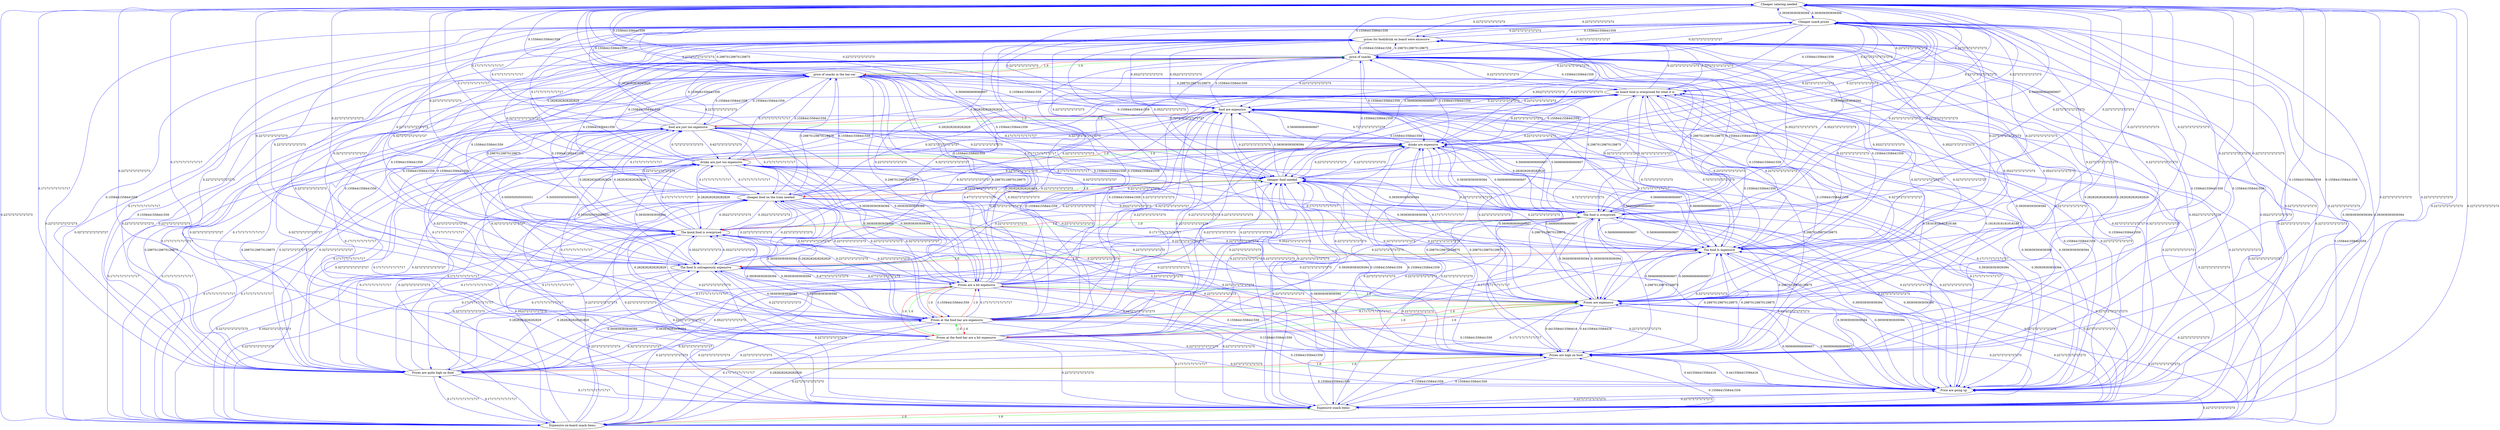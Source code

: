 digraph rawGraph {
"Cheaper catering needed";"Cheaper snack prices";"Expensive on-board snack items";"Expensive snack items";"Price are going up";"Prices are quite high on food";"Prices are high on food";"Prices at the food bar are a bit expensive";"Prices at the food bar are expensive";"Prices are expensive";"Prices are a bit expensive";"The food Is outrageously expensive";"The food Is expensive";"The kiosk food is overpriced";"The food is overpriced";"cheaper food on the train needed";"cheaper food needed";"drinks are just too expensive";"drinks are expensive";"food are just too expensive";"food are expensive";"on board food is overpriced for what it is";"price of snacks in the bar-car";"price of snacks";"prices for food/drink on board were excessive";"Cheaper snack prices" -> "Cheaper catering needed" [label=0.393939393939394] [color=blue]
"Cheaper catering needed" -> "Cheaper snack prices" [label=0.393939393939394] [color=blue]
"Expensive on-board snack items" -> "Expensive snack items" [label=1.0] [color=green]
"Expensive snack items" -> "Expensive on-board snack items" [label=1.0] [color=red]
"Cheaper catering needed" -> "Expensive snack items" [label=0.2272727272727273] [color=blue]
"Expensive snack items" -> "Cheaper catering needed" [label=0.2272727272727273] [color=blue]
"Expensive snack items" -> "Cheaper snack prices" [label=0.393939393939394] [color=blue]
"Cheaper snack prices" -> "Expensive snack items" [label=0.393939393939394] [color=blue]
"Expensive on-board snack items" -> "Cheaper catering needed" [label=0.2272727272727273] [color=blue]
"Expensive on-board snack items" -> "Cheaper snack prices" [label=0.2272727272727273] [color=blue]
"Price are going up" -> "Expensive snack items" [label=0.2272727272727273] [color=blue]
"Expensive snack items" -> "Price are going up" [label=0.2272727272727273] [color=blue]
"Cheaper catering needed" -> "Price are going up" [label=0.2272727272727273] [color=blue]
"Price are going up" -> "Cheaper catering needed" [label=0.2272727272727273] [color=blue]
"Price are going up" -> "Cheaper snack prices" [label=0.2272727272727273] [color=blue]
"Cheaper snack prices" -> "Price are going up" [label=0.2272727272727273] [color=blue]
"Expensive on-board snack items" -> "Price are going up" [label=0.2272727272727273] [color=blue]
"Prices are quite high on food" -> "Prices are high on food" [label=1.0] [color=green]
"Prices are high on food" -> "Prices are quite high on food" [label=1.0] [color=red]
"Prices are high on food" -> "Expensive snack items" [label=0.1558441558441559] [color=blue]
"Expensive snack items" -> "Prices are high on food" [label=0.1558441558441559] [color=blue]
"Expensive on-board snack items" -> "Prices are quite high on food" [label=0.1717171717171717] [color=blue]
"Prices are quite high on food" -> "Expensive on-board snack items" [label=0.1717171717171717] [color=blue]
"Cheaper catering needed" -> "Prices are high on food" [label=0.1558441558441559] [color=blue]
"Prices are high on food" -> "Cheaper catering needed" [label=0.1558441558441559] [color=blue]
"Price are going up" -> "Prices are high on food" [label=0.4415584415584416] [color=blue]
"Prices are high on food" -> "Price are going up" [label=0.4415584415584416] [color=blue]
"Prices are high on food" -> "Cheaper snack prices" [label=0.1558441558441559] [color=blue]
"Cheaper snack prices" -> "Prices are high on food" [label=0.1558441558441559] [color=blue]
"Expensive on-board snack items" -> "Prices are high on food" [label=0.1558441558441559] [color=blue]
"Prices are quite high on food" -> "Expensive snack items" [label=0.1717171717171717] [color=blue]
"Prices are quite high on food" -> "Cheaper catering needed" [label=0.1717171717171717] [color=blue]
"Prices are quite high on food" -> "Cheaper snack prices" [label=0.1558441558441559] [color=blue]
"Prices are quite high on food" -> "Price are going up" [label=0.1558441558441559] [color=blue]
"Prices at the food bar are a bit expensive" -> "Prices at the food bar are expensive" [label=1.0] [color=green]
"Prices at the food bar are expensive" -> "Prices are expensive" [label=1.0] [color=green]
"Prices at the food bar are a bit expensive" -> "Prices are a bit expensive" [label=1.0] [color=green]
"Prices are a bit expensive" -> "Prices are expensive" [label=1.0] [color=green]
"Prices at the food bar are a bit expensive" -> "Prices are expensive" [label=1.0] [color=green]
"Prices at the food bar are expensive" -> "Prices at the food bar are a bit expensive" [label=1.0] [color=red]
"Prices at the food bar are expensive" -> "Prices are a bit expensive" [label=1.0] [color=red]
"Prices are expensive" -> "Prices at the food bar are a bit expensive" [label=1.0] [color=red]
"Prices are expensive" -> "Prices at the food bar are expensive" [label=1.0] [color=red]
"Prices are expensive" -> "Prices are a bit expensive" [label=1.0] [color=red]
"Prices are a bit expensive" -> "Prices at the food bar are a bit expensive" [label=1.0] [color=red]
"Prices are a bit expensive" -> "Prices at the food bar are expensive" [label=1.0] [color=red]
"Prices are expensive" -> "Expensive snack items" [label=0.2272727272727273] [color=blue]
"Expensive snack items" -> "Prices are expensive" [label=0.2272727272727273] [color=blue]
"Expensive on-board snack items" -> "Prices are a bit expensive" [label=0.2272727272727273] [color=blue]
"Expensive on-board snack items" -> "Prices at the food bar are expensive" [label=0.2828282828282829] [color=blue]
"Prices are a bit expensive" -> "Expensive on-board snack items" [label=0.2272727272727273] [color=blue]
"Prices at the food bar are expensive" -> "Expensive on-board snack items" [label=0.1717171717171717] [color=blue]
"Cheaper catering needed" -> "Prices are expensive" [label=0.2272727272727273] [color=blue]
"Prices are expensive" -> "Cheaper catering needed" [label=0.2272727272727273] [color=blue]
"Prices are expensive" -> "Prices are high on food" [label=0.4415584415584416] [color=blue]
"Prices are high on food" -> "Prices are expensive" [label=0.4415584415584416] [color=blue]
"Prices are quite high on food" -> "Prices are a bit expensive" [label=0.393939393939394] [color=blue]
"Prices are quite high on food" -> "Prices at the food bar are expensive" [label=0.32727272727272727] [color=blue]
"Prices are a bit expensive" -> "Prices are quite high on food" [label=0.393939393939394] [color=blue]
"Prices at the food bar are expensive" -> "Prices are quite high on food" [label=0.32727272727272727] [color=blue]
"Prices are expensive" -> "Price are going up" [label=0.5606060606060607] [color=blue]
"Price are going up" -> "Prices are expensive" [label=0.5606060606060607] [color=blue]
"Prices are expensive" -> "Cheaper snack prices" [label=0.2272727272727273] [color=blue]
"Cheaper snack prices" -> "Prices are expensive" [label=0.2272727272727273] [color=blue]
"Expensive on-board snack items" -> "Prices are expensive" [label=0.2272727272727273] [color=blue]
"Prices are quite high on food" -> "Prices are expensive" [label=0.1717171717171717] [color=blue]
"Prices at the food bar are a bit expensive" -> "Expensive snack items" [label=0.2272727272727273] [color=blue]
"Prices at the food bar are a bit expensive" -> "Cheaper catering needed" [label=0.2272727272727273] [color=blue]
"Prices at the food bar are a bit expensive" -> "Expensive on-board snack items" [label=0.2272727272727273] [color=blue]
"Prices at the food bar are a bit expensive" -> "Prices are high on food" [label=0.2272727272727273] [color=blue]
"Prices at the food bar are a bit expensive" -> "Price are going up" [label=0.2272727272727273] [color=blue]
"Prices at the food bar are a bit expensive" -> "Cheaper snack prices" [label=0.2272727272727273] [color=blue]
"Prices at the food bar are a bit expensive" -> "Prices are quite high on food" [label=0.2272727272727273] [color=blue]
"Prices at the food bar are expensive" -> "Expensive snack items" [label=0.1717171717171717] [color=blue]
"Prices at the food bar are expensive" -> "Prices are a bit expensive" [label=0.1717171717171717] [color=blue]
"Prices at the food bar are expensive" -> "Cheaper catering needed" [label=0.1717171717171717] [color=blue]
"Prices at the food bar are expensive" -> "Prices are high on food" [label=0.1558441558441559] [color=blue]
"Prices at the food bar are expensive" -> "Cheaper snack prices" [label=0.1558441558441559] [color=blue]
"Prices at the food bar are expensive" -> "Price are going up" [label=0.1558441558441559] [color=blue]
"Prices are a bit expensive" -> "Expensive snack items" [label=0.2272727272727273] [color=blue]
"Prices are a bit expensive" -> "Cheaper catering needed" [label=0.2272727272727273] [color=blue]
"Prices are a bit expensive" -> "Prices are high on food" [label=0.1558441558441559] [color=blue]
"Prices are a bit expensive" -> "Cheaper snack prices" [label=0.1558441558441559] [color=blue]
"Prices are a bit expensive" -> "Price are going up" [label=0.1558441558441559] [color=blue]
"Prices are a bit expensive" -> "Prices at the food bar are expensive" [label=0.1558441558441559] [color=blue]
"The food Is outrageously expensive" -> "The food Is expensive" [label=1.0] [color=green]
"The food Is expensive" -> "The food Is outrageously expensive" [label=1.0] [color=red]
"The food Is expensive" -> "Expensive snack items" [label=0.2272727272727273] [color=blue]
"Expensive snack items" -> "The food Is expensive" [label=0.2272727272727273] [color=blue]
"Expensive on-board snack items" -> "The food Is outrageously expensive" [label=0.2272727272727273] [color=blue]
"The food Is outrageously expensive" -> "Expensive on-board snack items" [label=0.2272727272727273] [color=blue]
"Cheaper catering needed" -> "The food Is expensive" [label=0.2272727272727273] [color=blue]
"The food Is expensive" -> "Cheaper catering needed" [label=0.2272727272727273] [color=blue]
"Prices are expensive" -> "The food Is expensive" [label=0.5606060606060607] [color=blue]
"The food Is expensive" -> "Prices are expensive" [label=0.5606060606060607] [color=blue]
"Prices are a bit expensive" -> "The food Is outrageously expensive" [label=0.4772727272727273] [color=blue]
"Prices at the food bar are expensive" -> "The food Is outrageously expensive" [label=0.393939393939394] [color=blue]
"The food Is outrageously expensive" -> "Prices are a bit expensive" [label=0.4772727272727273] [color=blue]
"The food Is outrageously expensive" -> "Prices at the food bar are expensive" [label=0.393939393939394] [color=blue]
"Prices are high on food" -> "The food Is expensive" [label=0.29870129870129875] [color=blue]
"The food Is expensive" -> "Prices are high on food" [label=0.29870129870129875] [color=blue]
"Prices are quite high on food" -> "The food Is outrageously expensive" [label=0.2828282828282829] [color=blue]
"The food Is outrageously expensive" -> "Prices are quite high on food" [label=0.2828282828282829] [color=blue]
"The food Is expensive" -> "Price are going up" [label=0.393939393939394] [color=blue]
"Price are going up" -> "The food Is expensive" [label=0.393939393939394] [color=blue]
"Cheaper snack prices" -> "The food Is expensive" [label=0.2272727272727273] [color=blue]
"The food Is expensive" -> "Cheaper snack prices" [label=0.2272727272727273] [color=blue]
"Expensive on-board snack items" -> "The food Is expensive" [label=0.2272727272727273] [color=blue]
"Prices are quite high on food" -> "The food Is expensive" [label=0.1717171717171717] [color=blue]
"Prices at the food bar are a bit expensive" -> "The food Is outrageously expensive" [label=0.2272727272727273] [color=blue]
"Prices at the food bar are a bit expensive" -> "The food Is expensive" [label=0.2272727272727273] [color=blue]
"Prices at the food bar are expensive" -> "The food Is expensive" [label=0.1717171717171717] [color=blue]
"Prices are a bit expensive" -> "The food Is expensive" [label=0.2272727272727273] [color=blue]
"The food Is outrageously expensive" -> "Expensive snack items" [label=0.2272727272727273] [color=blue]
"The food Is outrageously expensive" -> "Cheaper catering needed" [label=0.2272727272727273] [color=blue]
"The food Is outrageously expensive" -> "Prices are expensive" [label=0.2272727272727273] [color=blue]
"The food Is outrageously expensive" -> "Prices are high on food" [label=0.2272727272727273] [color=blue]
"The food Is outrageously expensive" -> "Price are going up" [label=0.2272727272727273] [color=blue]
"The food Is outrageously expensive" -> "Cheaper snack prices" [label=0.2272727272727273] [color=blue]
"The kiosk food is overpriced" -> "The food is overpriced" [label=1.0] [color=green]
"The food is overpriced" -> "The kiosk food is overpriced" [label=1.0] [color=red]
"Expensive snack items" -> "The food is overpriced" [label=0.2272727272727273] [color=blue]
"The food is overpriced" -> "Expensive snack items" [label=0.2272727272727273] [color=blue]
"Expensive on-board snack items" -> "The kiosk food is overpriced" [label=0.3522727272727273] [color=blue]
"The kiosk food is overpriced" -> "Expensive on-board snack items" [label=0.2272727272727273] [color=blue]
"The food is overpriced" -> "The food Is expensive" [label=0.5606060606060607] [color=blue]
"The food Is expensive" -> "The food is overpriced" [label=0.5606060606060607] [color=blue]
"The food Is outrageously expensive" -> "The kiosk food is overpriced" [label=0.3522727272727273] [color=blue]
"The kiosk food is overpriced" -> "The food Is outrageously expensive" [label=0.3522727272727273] [color=blue]
"The food is overpriced" -> "Cheaper catering needed" [label=0.2272727272727273] [color=blue]
"Cheaper catering needed" -> "The food is overpriced" [label=0.2272727272727273] [color=blue]
"The food is overpriced" -> "Prices are expensive" [label=0.393939393939394] [color=blue]
"Prices are expensive" -> "The food is overpriced" [label=0.393939393939394] [color=blue]
"Prices are a bit expensive" -> "The kiosk food is overpriced" [label=0.2272727272727273] [color=blue]
"Prices at the food bar are expensive" -> "The kiosk food is overpriced" [label=0.393939393939394] [color=blue]
"The kiosk food is overpriced" -> "Prices are a bit expensive" [label=0.2272727272727273] [color=blue]
"The kiosk food is overpriced" -> "Prices at the food bar are expensive" [label=0.393939393939394] [color=blue]
"The food is overpriced" -> "Prices are high on food" [label=0.29870129870129875] [color=blue]
"Prices are high on food" -> "The food is overpriced" [label=0.29870129870129875] [color=blue]
"Prices are quite high on food" -> "The kiosk food is overpriced" [label=0.1717171717171717] [color=blue]
"The kiosk food is overpriced" -> "Prices are quite high on food" [label=0.1717171717171717] [color=blue]
"The food is overpriced" -> "Price are going up" [label=0.393939393939394] [color=blue]
"Price are going up" -> "The food is overpriced" [label=0.393939393939394] [color=blue]
"Cheaper snack prices" -> "The food is overpriced" [label=0.2272727272727273] [color=blue]
"The food is overpriced" -> "Cheaper snack prices" [label=0.2272727272727273] [color=blue]
"Expensive on-board snack items" -> "The food is overpriced" [label=0.3522727272727273] [color=blue]
"Prices are quite high on food" -> "The food is overpriced" [label=0.1717171717171717] [color=blue]
"Prices at the food bar are a bit expensive" -> "The food is overpriced" [label=0.2272727272727273] [color=blue]
"Prices at the food bar are a bit expensive" -> "The kiosk food is overpriced" [label=0.2272727272727273] [color=blue]
"Prices at the food bar are expensive" -> "The food is overpriced" [label=0.393939393939394] [color=blue]
"Prices are a bit expensive" -> "The food is overpriced" [label=0.2272727272727273] [color=blue]
"The food Is outrageously expensive" -> "The food is overpriced" [label=0.3522727272727273] [color=blue]
"The kiosk food is overpriced" -> "Expensive snack items" [label=0.2272727272727273] [color=blue]
"The kiosk food is overpriced" -> "The food Is expensive" [label=0.2272727272727273] [color=blue]
"The kiosk food is overpriced" -> "Cheaper catering needed" [label=0.2272727272727273] [color=blue]
"The kiosk food is overpriced" -> "Prices are expensive" [label=0.2272727272727273] [color=blue]
"The kiosk food is overpriced" -> "Prices are high on food" [label=0.2272727272727273] [color=blue]
"The kiosk food is overpriced" -> "Price are going up" [label=0.2272727272727273] [color=blue]
"The kiosk food is overpriced" -> "Cheaper snack prices" [label=0.2272727272727273] [color=blue]
"cheaper food on the train needed" -> "cheaper food needed" [label=1.0] [color=green]
"cheaper food needed" -> "cheaper food on the train needed" [label=1.0] [color=red]
"cheaper food needed" -> "The food is overpriced" [label=0.393939393939394] [color=blue]
"The food is overpriced" -> "cheaper food needed" [label=0.2272727272727273] [color=blue]
"The kiosk food is overpriced" -> "cheaper food on the train needed" [label=0.3522727272727273] [color=blue]
"cheaper food on the train needed" -> "The kiosk food is overpriced" [label=0.3522727272727273] [color=blue]
"cheaper food needed" -> "Expensive snack items" [label=0.2272727272727273] [color=blue]
"Expensive snack items" -> "cheaper food needed" [label=0.393939393939394] [color=blue]
"Expensive on-board snack items" -> "cheaper food on the train needed" [label=0.3522727272727273] [color=blue]
"cheaper food on the train needed" -> "Expensive on-board snack items" [label=0.2272727272727273] [color=blue]
"cheaper food needed" -> "The food Is expensive" [label=0.393939393939394] [color=blue]
"The food Is expensive" -> "cheaper food needed" [label=0.2272727272727273] [color=blue]
"The food Is outrageously expensive" -> "cheaper food on the train needed" [label=0.2272727272727273] [color=blue]
"cheaper food on the train needed" -> "The food Is outrageously expensive" [label=0.2272727272727273] [color=blue]
"cheaper food needed" -> "Cheaper catering needed" [label=0.5606060606060607] [color=blue]
"Cheaper catering needed" -> "cheaper food needed" [label=0.5606060606060607] [color=blue]
"cheaper food needed" -> "Prices are expensive" [label=0.2272727272727273] [color=blue]
"Prices are expensive" -> "cheaper food needed" [label=0.2272727272727273] [color=blue]
"Prices are a bit expensive" -> "cheaper food on the train needed" [label=0.2272727272727273] [color=blue]
"Prices at the food bar are expensive" -> "cheaper food on the train needed" [label=0.2828282828282829] [color=blue]
"cheaper food on the train needed" -> "Prices are a bit expensive" [label=0.2272727272727273] [color=blue]
"cheaper food on the train needed" -> "Prices at the food bar are expensive" [label=0.393939393939394] [color=blue]
"cheaper food needed" -> "Prices are high on food" [label=0.1558441558441559] [color=blue]
"Prices are high on food" -> "cheaper food needed" [label=0.1558441558441559] [color=blue]
"Prices are quite high on food" -> "cheaper food on the train needed" [label=0.1717171717171717] [color=blue]
"cheaper food on the train needed" -> "Prices are quite high on food" [label=0.1717171717171717] [color=blue]
"Price are going up" -> "cheaper food needed" [label=0.2272727272727273] [color=blue]
"cheaper food needed" -> "Price are going up" [label=0.2272727272727273] [color=blue]
"Cheaper snack prices" -> "cheaper food needed" [label=0.5606060606060607] [color=blue]
"cheaper food needed" -> "Cheaper snack prices" [label=0.393939393939394] [color=blue]
"Expensive on-board snack items" -> "cheaper food needed" [label=0.2272727272727273] [color=blue]
"Prices are quite high on food" -> "cheaper food needed" [label=0.1717171717171717] [color=blue]
"Prices at the food bar are a bit expensive" -> "cheaper food on the train needed" [label=0.2828282828282829] [color=blue]
"Prices at the food bar are a bit expensive" -> "cheaper food needed" [label=0.2272727272727273] [color=blue]
"Prices at the food bar are expensive" -> "cheaper food needed" [label=0.2272727272727273] [color=blue]
"Prices are a bit expensive" -> "cheaper food needed" [label=0.2272727272727273] [color=blue]
"The food Is outrageously expensive" -> "cheaper food needed" [label=0.2272727272727273] [color=blue]
"The kiosk food is overpriced" -> "cheaper food needed" [label=0.2272727272727273] [color=blue]
"cheaper food on the train needed" -> "The food is overpriced" [label=0.3522727272727273] [color=blue]
"cheaper food on the train needed" -> "Expensive snack items" [label=0.2272727272727273] [color=blue]
"cheaper food on the train needed" -> "The food Is expensive" [label=0.2272727272727273] [color=blue]
"cheaper food on the train needed" -> "Cheaper catering needed" [label=0.2272727272727273] [color=blue]
"cheaper food on the train needed" -> "Prices are expensive" [label=0.2272727272727273] [color=blue]
"cheaper food on the train needed" -> "Prices are high on food" [label=0.2272727272727273] [color=blue]
"cheaper food on the train needed" -> "Cheaper snack prices" [label=0.2272727272727273] [color=blue]
"cheaper food on the train needed" -> "Price are going up" [label=0.2272727272727273] [color=blue]
"drinks are just too expensive" -> "drinks are expensive" [label=1.0] [color=green]
"drinks are expensive" -> "drinks are just too expensive" [label=1.0] [color=red]
"The food is overpriced" -> "drinks are expensive" [label=0.393939393939394] [color=blue]
"drinks are expensive" -> "The food is overpriced" [label=0.5606060606060607] [color=blue]
"The kiosk food is overpriced" -> "drinks are just too expensive" [label=0.1717171717171717] [color=blue]
"drinks are just too expensive" -> "The kiosk food is overpriced" [label=0.2828282828282829] [color=blue]
"drinks are expensive" -> "Expensive snack items" [label=0.2272727272727273] [color=blue]
"Expensive snack items" -> "drinks are expensive" [label=0.2272727272727273] [color=blue]
"Expensive on-board snack items" -> "drinks are just too expensive" [label=0.1717171717171717] [color=blue]
"drinks are just too expensive" -> "Expensive on-board snack items" [label=0.1717171717171717] [color=blue]
"The food Is expensive" -> "drinks are expensive" [label=0.5606060606060607] [color=blue]
"drinks are expensive" -> "The food Is expensive" [label=0.7272727272727273] [color=blue]
"The food Is outrageously expensive" -> "drinks are just too expensive" [label=0.393939393939394] [color=blue]
"drinks are just too expensive" -> "The food Is outrageously expensive" [label=0.5050505050505051] [color=blue]
"Cheaper catering needed" -> "drinks are expensive" [label=0.2272727272727273] [color=blue]
"drinks are expensive" -> "Cheaper catering needed" [label=0.2272727272727273] [color=blue]
"Prices are expensive" -> "drinks are expensive" [label=0.5606060606060607] [color=blue]
"drinks are expensive" -> "Prices are expensive" [label=0.5606060606060607] [color=blue]
"Prices are a bit expensive" -> "drinks are just too expensive" [label=0.393939393939394] [color=blue]
"Prices at the food bar are expensive" -> "drinks are just too expensive" [label=0.32727272727272727] [color=blue]
"drinks are just too expensive" -> "Prices are a bit expensive" [label=0.393939393939394] [color=blue]
"drinks are just too expensive" -> "Prices at the food bar are expensive" [label=0.32727272727272727] [color=blue]
"cheaper food needed" -> "drinks are expensive" [label=0.2272727272727273] [color=blue]
"drinks are expensive" -> "cheaper food needed" [label=0.2272727272727273] [color=blue]
"cheaper food on the train needed" -> "drinks are just too expensive" [label=0.1717171717171717] [color=blue]
"drinks are just too expensive" -> "cheaper food on the train needed" [label=0.1717171717171717] [color=blue]
"drinks are expensive" -> "Prices are high on food" [label=0.29870129870129875] [color=blue]
"Prices are high on food" -> "drinks are expensive" [label=0.29870129870129875] [color=blue]
"Prices are quite high on food" -> "drinks are just too expensive" [label=0.32727272727272727] [color=blue]
"drinks are just too expensive" -> "Prices are quite high on food" [label=0.32727272727272727] [color=blue]
"drinks are expensive" -> "Price are going up" [label=0.393939393939394] [color=blue]
"Price are going up" -> "drinks are expensive" [label=0.393939393939394] [color=blue]
"Cheaper snack prices" -> "drinks are expensive" [label=0.2272727272727273] [color=blue]
"drinks are expensive" -> "Cheaper snack prices" [label=0.2272727272727273] [color=blue]
"Expensive on-board snack items" -> "drinks are expensive" [label=0.2272727272727273] [color=blue]
"Prices are quite high on food" -> "drinks are expensive" [label=0.1717171717171717] [color=blue]
"Prices at the food bar are a bit expensive" -> "drinks are just too expensive" [label=0.1717171717171717] [color=blue]
"Prices at the food bar are a bit expensive" -> "drinks are expensive" [label=0.2272727272727273] [color=blue]
"Prices at the food bar are expensive" -> "drinks are expensive" [label=0.2272727272727273] [color=blue]
"Prices are a bit expensive" -> "drinks are expensive" [label=0.2272727272727273] [color=blue]
"The food Is outrageously expensive" -> "drinks are expensive" [label=0.2272727272727273] [color=blue]
"The kiosk food is overpriced" -> "drinks are expensive" [label=0.2272727272727273] [color=blue]
"cheaper food on the train needed" -> "drinks are expensive" [label=0.2272727272727273] [color=blue]
"drinks are just too expensive" -> "The food is overpriced" [label=0.2828282828282829] [color=blue]
"drinks are just too expensive" -> "Expensive snack items" [label=0.1717171717171717] [color=blue]
"drinks are just too expensive" -> "The food Is expensive" [label=0.1717171717171717] [color=blue]
"drinks are just too expensive" -> "Cheaper catering needed" [label=0.1717171717171717] [color=blue]
"drinks are just too expensive" -> "Prices are expensive" [label=0.1717171717171717] [color=blue]
"drinks are just too expensive" -> "cheaper food needed" [label=0.1717171717171717] [color=blue]
"drinks are just too expensive" -> "Prices are high on food" [label=0.2272727272727273] [color=blue]
"drinks are just too expensive" -> "Cheaper snack prices" [label=0.1717171717171717] [color=blue]
"drinks are just too expensive" -> "Price are going up" [label=0.1717171717171717] [color=blue]
"food are just too expensive" -> "food are expensive" [label=1.0] [color=green]
"food are expensive" -> "food are just too expensive" [label=1.0] [color=red]
"food are expensive" -> "The food is overpriced" [label=0.5606060606060607] [color=blue]
"The food is overpriced" -> "food are expensive" [label=0.5606060606060607] [color=blue]
"The kiosk food is overpriced" -> "food are just too expensive" [label=0.2828282828282829] [color=blue]
"food are just too expensive" -> "The kiosk food is overpriced" [label=0.2828282828282829] [color=blue]
"food are expensive" -> "Expensive snack items" [label=0.2272727272727273] [color=blue]
"Expensive snack items" -> "food are expensive" [label=0.2272727272727273] [color=blue]
"Expensive on-board snack items" -> "food are just too expensive" [label=0.1717171717171717] [color=blue]
"food are just too expensive" -> "Expensive on-board snack items" [label=0.1717171717171717] [color=blue]
"food are expensive" -> "The food Is expensive" [label=0.7272727272727273] [color=blue]
"The food Is expensive" -> "food are expensive" [label=0.7272727272727273] [color=blue]
"The food Is outrageously expensive" -> "food are just too expensive" [label=0.5050505050505051] [color=blue]
"food are just too expensive" -> "The food Is outrageously expensive" [label=0.5050505050505051] [color=blue]
"Cheaper catering needed" -> "food are expensive" [label=0.2272727272727273] [color=blue]
"food are expensive" -> "Cheaper catering needed" [label=0.2272727272727273] [color=blue]
"Prices are expensive" -> "food are expensive" [label=0.5606060606060607] [color=blue]
"food are expensive" -> "Prices are expensive" [label=0.5606060606060607] [color=blue]
"Prices are a bit expensive" -> "food are just too expensive" [label=0.393939393939394] [color=blue]
"Prices at the food bar are expensive" -> "food are just too expensive" [label=0.32727272727272727] [color=blue]
"food are just too expensive" -> "Prices are a bit expensive" [label=0.393939393939394] [color=blue]
"food are just too expensive" -> "Prices at the food bar are expensive" [label=0.32727272727272727] [color=blue]
"food are expensive" -> "cheaper food needed" [label=0.2272727272727273] [color=blue]
"cheaper food needed" -> "food are expensive" [label=0.393939393939394] [color=blue]
"cheaper food on the train needed" -> "food are just too expensive" [label=0.1717171717171717] [color=blue]
"food are just too expensive" -> "cheaper food on the train needed" [label=0.1717171717171717] [color=blue]
"Prices are high on food" -> "food are expensive" [label=0.29870129870129875] [color=blue]
"food are expensive" -> "Prices are high on food" [label=0.29870129870129875] [color=blue]
"Prices are quite high on food" -> "food are just too expensive" [label=0.32727272727272727] [color=blue]
"food are just too expensive" -> "Prices are quite high on food" [label=0.32727272727272727] [color=blue]
"Price are going up" -> "food are expensive" [label=0.393939393939394] [color=blue]
"food are expensive" -> "Price are going up" [label=0.393939393939394] [color=blue]
"Cheaper snack prices" -> "food are expensive" [label=0.2272727272727273] [color=blue]
"food are expensive" -> "Cheaper snack prices" [label=0.2272727272727273] [color=blue]
"food are expensive" -> "drinks are expensive" [label=0.5606060606060607] [color=blue]
"drinks are expensive" -> "food are expensive" [label=0.7272727272727273] [color=blue]
"drinks are just too expensive" -> "food are just too expensive" [label=0.7272727272727273] [color=blue]
"food are just too expensive" -> "drinks are just too expensive" [label=0.6272727272727273] [color=blue]
"Expensive on-board snack items" -> "food are expensive" [label=0.2272727272727273] [color=blue]
"Prices are quite high on food" -> "food are expensive" [label=0.1717171717171717] [color=blue]
"Prices at the food bar are a bit expensive" -> "food are expensive" [label=0.2272727272727273] [color=blue]
"Prices at the food bar are a bit expensive" -> "food are just too expensive" [label=0.1717171717171717] [color=blue]
"Prices at the food bar are expensive" -> "food are expensive" [label=0.2272727272727273] [color=blue]
"Prices are a bit expensive" -> "food are expensive" [label=0.2272727272727273] [color=blue]
"The food Is outrageously expensive" -> "food are expensive" [label=0.2272727272727273] [color=blue]
"The kiosk food is overpriced" -> "food are expensive" [label=0.2272727272727273] [color=blue]
"cheaper food on the train needed" -> "food are expensive" [label=0.2272727272727273] [color=blue]
"drinks are just too expensive" -> "food are expensive" [label=0.2272727272727273] [color=blue]
"food are just too expensive" -> "The food is overpriced" [label=0.2828282828282829] [color=blue]
"food are just too expensive" -> "Expensive snack items" [label=0.1717171717171717] [color=blue]
"food are just too expensive" -> "The food Is expensive" [label=0.1717171717171717] [color=blue]
"food are just too expensive" -> "Cheaper catering needed" [label=0.1717171717171717] [color=blue]
"food are just too expensive" -> "Prices are expensive" [label=0.1717171717171717] [color=blue]
"food are just too expensive" -> "cheaper food needed" [label=0.1717171717171717] [color=blue]
"food are just too expensive" -> "Prices are high on food" [label=0.2272727272727273] [color=blue]
"food are just too expensive" -> "Cheaper snack prices" [label=0.1717171717171717] [color=blue]
"food are just too expensive" -> "Price are going up" [label=0.1717171717171717] [color=blue]
"food are just too expensive" -> "drinks are expensive" [label=0.1717171717171717] [color=blue]
"on board food is overpriced for what it is" -> "The food is overpriced" [label=0.32727272727272727] [color=blue]
"The food is overpriced" -> "on board food is overpriced for what it is" [label=0.32727272727272727] [color=blue]
"on board food is overpriced for what it is" -> "food are expensive" [label=0.2272727272727273] [color=blue]
"food are expensive" -> "on board food is overpriced for what it is" [label=0.2272727272727273] [color=blue]
"on board food is overpriced for what it is" -> "The food Is expensive" [label=0.2272727272727273] [color=blue]
"The food Is expensive" -> "on board food is overpriced for what it is" [label=0.2272727272727273] [color=blue]
"cheaper food needed" -> "on board food is overpriced for what it is" [label=0.2272727272727273] [color=blue]
"Prices are high on food" -> "on board food is overpriced for what it is" [label=0.18181818181818188] [color=blue]
"on board food is overpriced for what it is" -> "Prices are high on food" [label=0.18181818181818188] [color=blue]
"Price are going up" -> "on board food is overpriced for what it is" [label=0.2272727272727273] [color=blue]
"drinks are expensive" -> "on board food is overpriced for what it is" [label=0.2272727272727273] [color=blue]
"Expensive on-board snack items" -> "on board food is overpriced for what it is" [label=0.32727272727272727] [color=blue]
"Prices are quite high on food" -> "on board food is overpriced for what it is" [label=0.1717171717171717] [color=blue]
"Prices at the food bar are a bit expensive" -> "on board food is overpriced for what it is" [label=0.2272727272727273] [color=blue]
"Prices at the food bar are expensive" -> "on board food is overpriced for what it is" [label=0.32727272727272727] [color=blue]
"Prices are a bit expensive" -> "on board food is overpriced for what it is" [label=0.2272727272727273] [color=blue]
"The food Is outrageously expensive" -> "on board food is overpriced for what it is" [label=0.32727272727272727] [color=blue]
"The kiosk food is overpriced" -> "on board food is overpriced for what it is" [label=0.32727272727272727] [color=blue]
"cheaper food on the train needed" -> "on board food is overpriced for what it is" [label=0.32727272727272727] [color=blue]
"drinks are just too expensive" -> "on board food is overpriced for what it is" [label=0.2828282828282829] [color=blue]
"food are just too expensive" -> "on board food is overpriced for what it is" [label=0.2828282828282829] [color=blue]
"price of snacks in the bar-car" -> "price of snacks" [label=1.0] [color=green]
"price of snacks" -> "price of snacks in the bar-car" [label=1.0] [color=red]
"The kiosk food is overpriced" -> "price of snacks in the bar-car" [label=0.1558441558441559] [color=blue]
"price of snacks in the bar-car" -> "The kiosk food is overpriced" [label=0.29870129870129875] [color=blue]
"price of snacks" -> "Prices are high on food" [label=0.393939393939394] [color=blue]
"Prices are high on food" -> "price of snacks" [label=0.2272727272727273] [color=blue]
"Prices are quite high on food" -> "price of snacks in the bar-car" [label=0.2272727272727273] [color=blue]
"price of snacks in the bar-car" -> "Prices are quite high on food" [label=0.2272727272727273] [color=blue]
"price of snacks" -> "Expensive snack items" [label=0.32727272727272727] [color=blue]
"Expensive snack items" -> "price of snacks" [label=0.32727272727272727] [color=blue]
"Expensive on-board snack items" -> "price of snacks in the bar-car" [label=0.29870129870129875] [color=blue]
"price of snacks in the bar-car" -> "Expensive on-board snack items" [label=0.29870129870129875] [color=blue]
"The food Is outrageously expensive" -> "price of snacks in the bar-car" [label=0.1558441558441559] [color=blue]
"price of snacks in the bar-car" -> "The food Is outrageously expensive" [label=0.1558441558441559] [color=blue]
"price of snacks" -> "Prices are expensive" [label=0.32727272727272727] [color=blue]
"Prices are expensive" -> "price of snacks" [label=0.32727272727272727] [color=blue]
"Prices are a bit expensive" -> "price of snacks in the bar-car" [label=0.29870129870129875] [color=blue]
"Prices at the food bar are expensive" -> "price of snacks in the bar-car" [label=0.3522727272727273] [color=blue]
"price of snacks in the bar-car" -> "Prices are a bit expensive" [label=0.29870129870129875] [color=blue]
"price of snacks in the bar-car" -> "Prices at the food bar are expensive" [label=0.4772727272727273] [color=blue]
"price of snacks" -> "cheaper food needed" [label=0.32727272727272727] [color=blue]
"cheaper food on the train needed" -> "price of snacks in the bar-car" [label=0.1558441558441559] [color=blue]
"price of snacks in the bar-car" -> "cheaper food on the train needed" [label=0.29870129870129875] [color=blue]
"price of snacks" -> "Cheaper snack prices" [label=0.32727272727272727] [color=blue]
"Cheaper snack prices" -> "price of snacks" [label=0.32727272727272727] [color=blue]
"Price are going up" -> "price of snacks" [label=0.32727272727272727] [color=blue]
"price of snacks" -> "Price are going up" [label=0.32727272727272727] [color=blue]
"Prices at the food bar are a bit expensive" -> "price of snacks in the bar-car" [label=0.1558441558441559] [color=blue]
"price of snacks in the bar-car" -> "The food is overpriced" [label=0.29870129870129875] [color=blue]
"price of snacks in the bar-car" -> "Expensive snack items" [label=0.1717171717171717] [color=blue]
"price of snacks in the bar-car" -> "on board food is overpriced for what it is" [label=0.29870129870129875] [color=blue]
"price of snacks in the bar-car" -> "The food Is expensive" [label=0.1558441558441559] [color=blue]
"price of snacks in the bar-car" -> "food are expensive" [label=0.1558441558441559] [color=blue]
"price of snacks in the bar-car" -> "Cheaper catering needed" [label=0.1558441558441559] [color=blue]
"price of snacks in the bar-car" -> "Prices are high on food" [label=0.2272727272727273] [color=blue]
"prices for food/drink on board were excessive" -> "The food is overpriced" [label=0.3522727272727273] [color=blue]
"The food is overpriced" -> "prices for food/drink on board were excessive" [label=0.3522727272727273] [color=blue]
"on board food is overpriced for what it is" -> "prices for food/drink on board were excessive" [label=0.2272727272727273] [color=blue]
"prices for food/drink on board were excessive" -> "on board food is overpriced for what it is" [label=0.2272727272727273] [color=blue]
"Prices are high on food" -> "prices for food/drink on board were excessive" [label=0.2828282828282829] [color=blue]
"prices for food/drink on board were excessive" -> "Prices are high on food" [label=0.2828282828282829] [color=blue]
"Expensive snack items" -> "prices for food/drink on board were excessive" [label=0.2272727272727273] [color=blue]
"prices for food/drink on board were excessive" -> "The food Is expensive" [label=0.3522727272727273] [color=blue]
"The food Is expensive" -> "prices for food/drink on board were excessive" [label=0.3522727272727273] [color=blue]
"prices for food/drink on board were excessive" -> "food are expensive" [label=0.3522727272727273] [color=blue]
"food are expensive" -> "prices for food/drink on board were excessive" [label=0.3522727272727273] [color=blue]
"Cheaper catering needed" -> "prices for food/drink on board were excessive" [label=0.2272727272727273] [color=blue]
"price of snacks" -> "prices for food/drink on board were excessive" [label=0.29870129870129875] [color=blue]
"prices for food/drink on board were excessive" -> "price of snacks" [label=0.1558441558441559] [color=blue]
"prices for food/drink on board were excessive" -> "Prices are expensive" [label=0.3522727272727273] [color=blue]
"Prices are expensive" -> "prices for food/drink on board were excessive" [label=0.3522727272727273] [color=blue]
"cheaper food needed" -> "prices for food/drink on board were excessive" [label=0.3522727272727273] [color=blue]
"prices for food/drink on board were excessive" -> "cheaper food needed" [label=0.2272727272727273] [color=blue]
"Cheaper snack prices" -> "prices for food/drink on board were excessive" [label=0.2272727272727273] [color=blue]
"prices for food/drink on board were excessive" -> "Price are going up" [label=0.3522727272727273] [color=blue]
"Price are going up" -> "prices for food/drink on board were excessive" [label=0.3522727272727273] [color=blue]
"drinks are expensive" -> "prices for food/drink on board were excessive" [label=0.3522727272727273] [color=blue]
"prices for food/drink on board were excessive" -> "drinks are expensive" [label=0.2272727272727273] [color=blue]
"Expensive on-board snack items" -> "prices for food/drink on board were excessive" [label=0.32727272727272727] [color=blue]
"Prices are quite high on food" -> "prices for food/drink on board were excessive" [label=0.1717171717171717] [color=blue]
"Prices at the food bar are a bit expensive" -> "prices for food/drink on board were excessive" [label=0.2272727272727273] [color=blue]
"Prices at the food bar are expensive" -> "prices for food/drink on board were excessive" [label=0.32727272727272727] [color=blue]
"Prices are a bit expensive" -> "prices for food/drink on board were excessive" [label=0.2272727272727273] [color=blue]
"The food Is outrageously expensive" -> "prices for food/drink on board were excessive" [label=0.32727272727272727] [color=blue]
"The kiosk food is overpriced" -> "prices for food/drink on board were excessive" [label=0.32727272727272727] [color=blue]
"cheaper food on the train needed" -> "prices for food/drink on board were excessive" [label=0.32727272727272727] [color=blue]
"drinks are just too expensive" -> "prices for food/drink on board were excessive" [label=0.2828282828282829] [color=blue]
"food are just too expensive" -> "prices for food/drink on board were excessive" [label=0.2828282828282829] [color=blue]
"price of snacks in the bar-car" -> "prices for food/drink on board were excessive" [label=0.29870129870129875] [color=blue]
"Cheaper catering needed" -> "on board food is overpriced for what it is" [label=0.2272727272727273] [color=blue]
"Cheaper catering needed" -> "price of snacks" [label=0.1558441558441559] [color=blue]
"Cheaper snack prices" -> "on board food is overpriced for what it is" [label=0.2272727272727273] [color=blue]
"Expensive on-board snack items" -> "price of snacks" [label=0.1558441558441559] [color=blue]
"Expensive snack items" -> "on board food is overpriced for what it is" [label=0.2272727272727273] [color=blue]
"Prices are quite high on food" -> "price of snacks" [label=0.1558441558441559] [color=blue]
"Prices at the food bar are a bit expensive" -> "price of snacks" [label=0.1558441558441559] [color=blue]
"Prices at the food bar are expensive" -> "price of snacks" [label=0.1558441558441559] [color=blue]
"Prices are expensive" -> "on board food is overpriced for what it is" [label=0.32727272727272727] [color=blue]
"Prices are a bit expensive" -> "price of snacks" [label=0.1558441558441559] [color=blue]
"The food Is outrageously expensive" -> "price of snacks" [label=0.1558441558441559] [color=blue]
"The food Is expensive" -> "price of snacks" [label=0.1558441558441559] [color=blue]
"The kiosk food is overpriced" -> "price of snacks" [label=0.1558441558441559] [color=blue]
"The food is overpriced" -> "price of snacks" [label=0.1558441558441559] [color=blue]
"cheaper food on the train needed" -> "price of snacks" [label=0.1558441558441559] [color=blue]
"cheaper food needed" -> "price of snacks" [label=0.1558441558441559] [color=blue]
"drinks are just too expensive" -> "price of snacks in the bar-car" [label=0.1558441558441559] [color=blue]
"drinks are just too expensive" -> "price of snacks" [label=0.1558441558441559] [color=blue]
"drinks are expensive" -> "price of snacks" [label=0.1558441558441559] [color=blue]
"food are just too expensive" -> "price of snacks in the bar-car" [label=0.1558441558441559] [color=blue]
"food are just too expensive" -> "price of snacks" [label=0.1558441558441559] [color=blue]
"food are expensive" -> "price of snacks" [label=0.1558441558441559] [color=blue]
"on board food is overpriced for what it is" -> "Expensive snack items" [label=0.2272727272727273] [color=blue]
"on board food is overpriced for what it is" -> "Cheaper catering needed" [label=0.2272727272727273] [color=blue]
"on board food is overpriced for what it is" -> "price of snacks" [label=0.1558441558441559] [color=blue]
"on board food is overpriced for what it is" -> "Prices are expensive" [label=0.1558441558441559] [color=blue]
"on board food is overpriced for what it is" -> "cheaper food needed" [label=0.1558441558441559] [color=blue]
"on board food is overpriced for what it is" -> "Cheaper snack prices" [label=0.1558441558441559] [color=blue]
"on board food is overpriced for what it is" -> "Price are going up" [label=0.1558441558441559] [color=blue]
"on board food is overpriced for what it is" -> "drinks are expensive" [label=0.1558441558441559] [color=blue]
"price of snacks in the bar-car" -> "food are just too expensive" [label=0.1558441558441559] [color=blue]
"price of snacks in the bar-car" -> "Prices are expensive" [label=0.1558441558441559] [color=blue]
"price of snacks in the bar-car" -> "cheaper food needed" [label=0.1558441558441559] [color=blue]
"price of snacks in the bar-car" -> "Cheaper snack prices" [label=0.1558441558441559] [color=blue]
"price of snacks in the bar-car" -> "Price are going up" [label=0.1558441558441559] [color=blue]
"price of snacks in the bar-car" -> "drinks are just too expensive" [label=0.1717171717171717] [color=blue]
"price of snacks in the bar-car" -> "drinks are expensive" [label=0.1558441558441559] [color=blue]
"price of snacks" -> "The food is overpriced" [label=0.29870129870129875] [color=blue]
"price of snacks" -> "on board food is overpriced for what it is" [label=0.2272727272727273] [color=blue]
"price of snacks" -> "The food Is expensive" [label=0.2272727272727273] [color=blue]
"price of snacks" -> "food are expensive" [label=0.2272727272727273] [color=blue]
"price of snacks" -> "Cheaper catering needed" [label=0.1558441558441559] [color=blue]
"price of snacks" -> "drinks are expensive" [label=0.1558441558441559] [color=blue]
"prices for food/drink on board were excessive" -> "Expensive snack items" [label=0.2272727272727273] [color=blue]
"prices for food/drink on board were excessive" -> "Cheaper catering needed" [label=0.2272727272727273] [color=blue]
"prices for food/drink on board were excessive" -> "Cheaper snack prices" [label=0.1558441558441559] [color=blue]
}